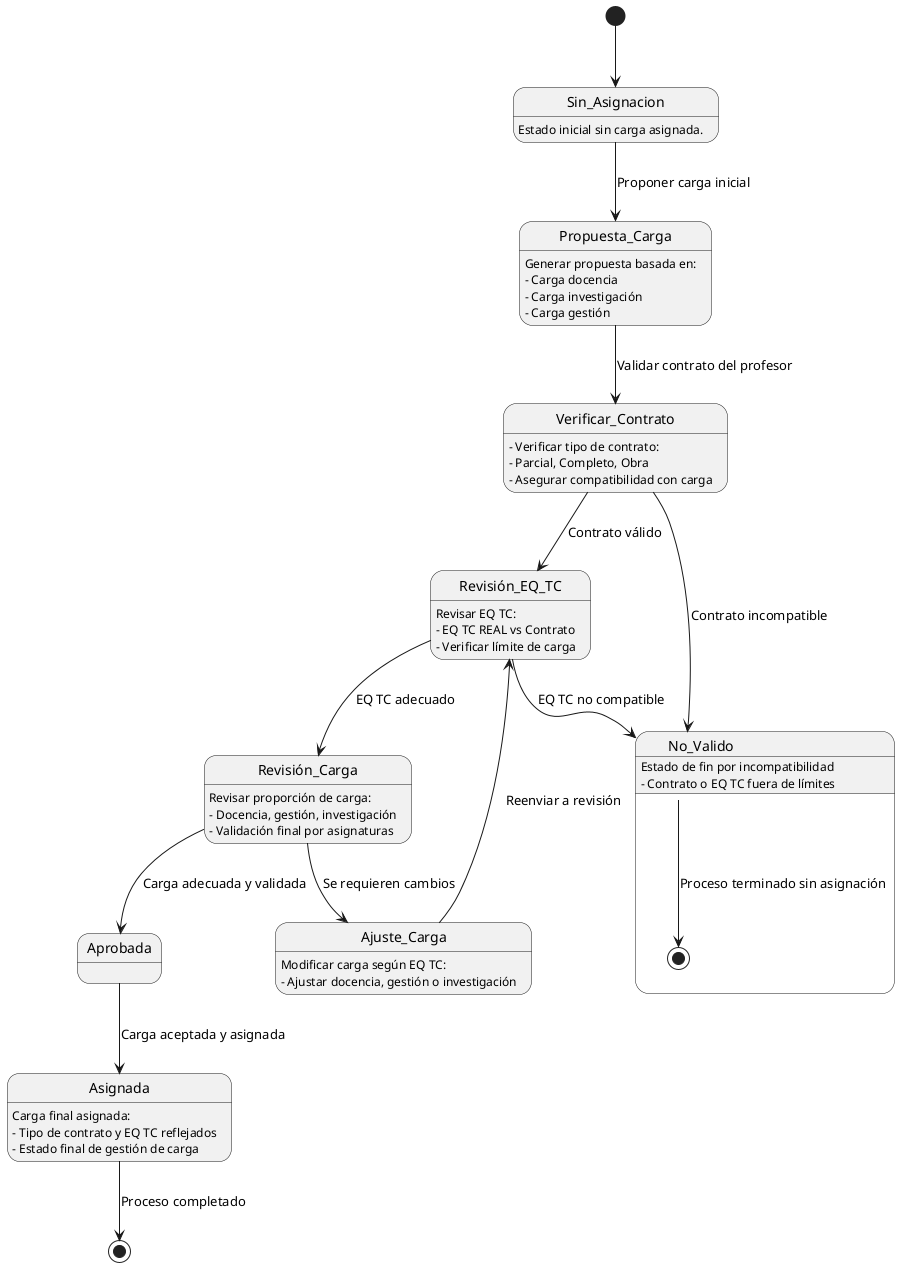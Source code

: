 @startuml
[*] --> Sin_Asignacion

state Sin_Asignacion {
    Sin_Asignacion : Estado inicial sin carga asignada.
}

Sin_Asignacion --> Propuesta_Carga : Proponer carga inicial

state Propuesta_Carga {
    Propuesta_Carga : Generar propuesta basada en:
    Propuesta_Carga : - Carga docencia
    Propuesta_Carga : - Carga investigación
    Propuesta_Carga : - Carga gestión
}

Propuesta_Carga --> Verificar_Contrato : Validar contrato del profesor

state Verificar_Contrato {
    Verificar_Contrato : - Verificar tipo de contrato:
    Verificar_Contrato : - Parcial, Completo, Obra
    Verificar_Contrato : - Asegurar compatibilidad con carga
}

Verificar_Contrato --> No_Valido : Contrato incompatible

state No_Valido {
    No_Valido : Estado de fin por incompatibilidad
    No_Valido : - Contrato o EQ TC fuera de límites
    No_Valido --> [*] : Proceso terminado sin asignación
}

Verificar_Contrato --> Revisión_EQ_TC : Contrato válido

state Revisión_EQ_TC {
    Revisión_EQ_TC : Revisar EQ TC:
    Revisión_EQ_TC : - EQ TC REAL vs Contrato
    Revisión_EQ_TC : - Verificar límite de carga
}

Revisión_EQ_TC --> No_Valido : EQ TC no compatible
Revisión_EQ_TC --> Revisión_Carga : EQ TC adecuado

state Revisión_Carga {
    Revisión_Carga : Revisar proporción de carga:
    Revisión_Carga : - Docencia, gestión, investigación
    Revisión_Carga : - Validación final por asignaturas
}

Revisión_Carga --> Aprobada : Carga adecuada y validada
Revisión_Carga --> Ajuste_Carga : Se requieren cambios

state Ajuste_Carga {
    Ajuste_Carga : Modificar carga según EQ TC:
    Ajuste_Carga : - Ajustar docencia, gestión o investigación
    Ajuste_Carga --> Revisión_EQ_TC : Reenviar a revisión
}

Aprobada --> Asignada : Carga aceptada y asignada

state Asignada {
    Asignada : Carga final asignada:
    Asignada : - Tipo de contrato y EQ TC reflejados
    Asignada : - Estado final de gestión de carga
}

Asignada --> [*] : Proceso completado

@enduml
